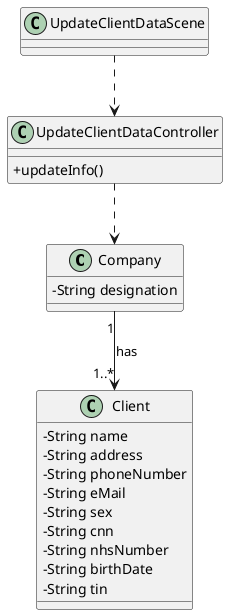 @startuml
skinparam classAttributeIconSize 0

class Company
{
  -String designation
}

class Client {  
  -String name
  -String address
  -String phoneNumber
  -String eMail
  -String sex
  -String cnn
  -String nhsNumber
  -String birthDate
  -String tin
}

class UpdateClientDataController {
  +updateInfo()
}

class UpdateClientDataScene {
}

UpdateClientDataScene ..> UpdateClientDataController 
UpdateClientDataController ..> Company
Company "1" --> "1..*" Client: has
@enduml